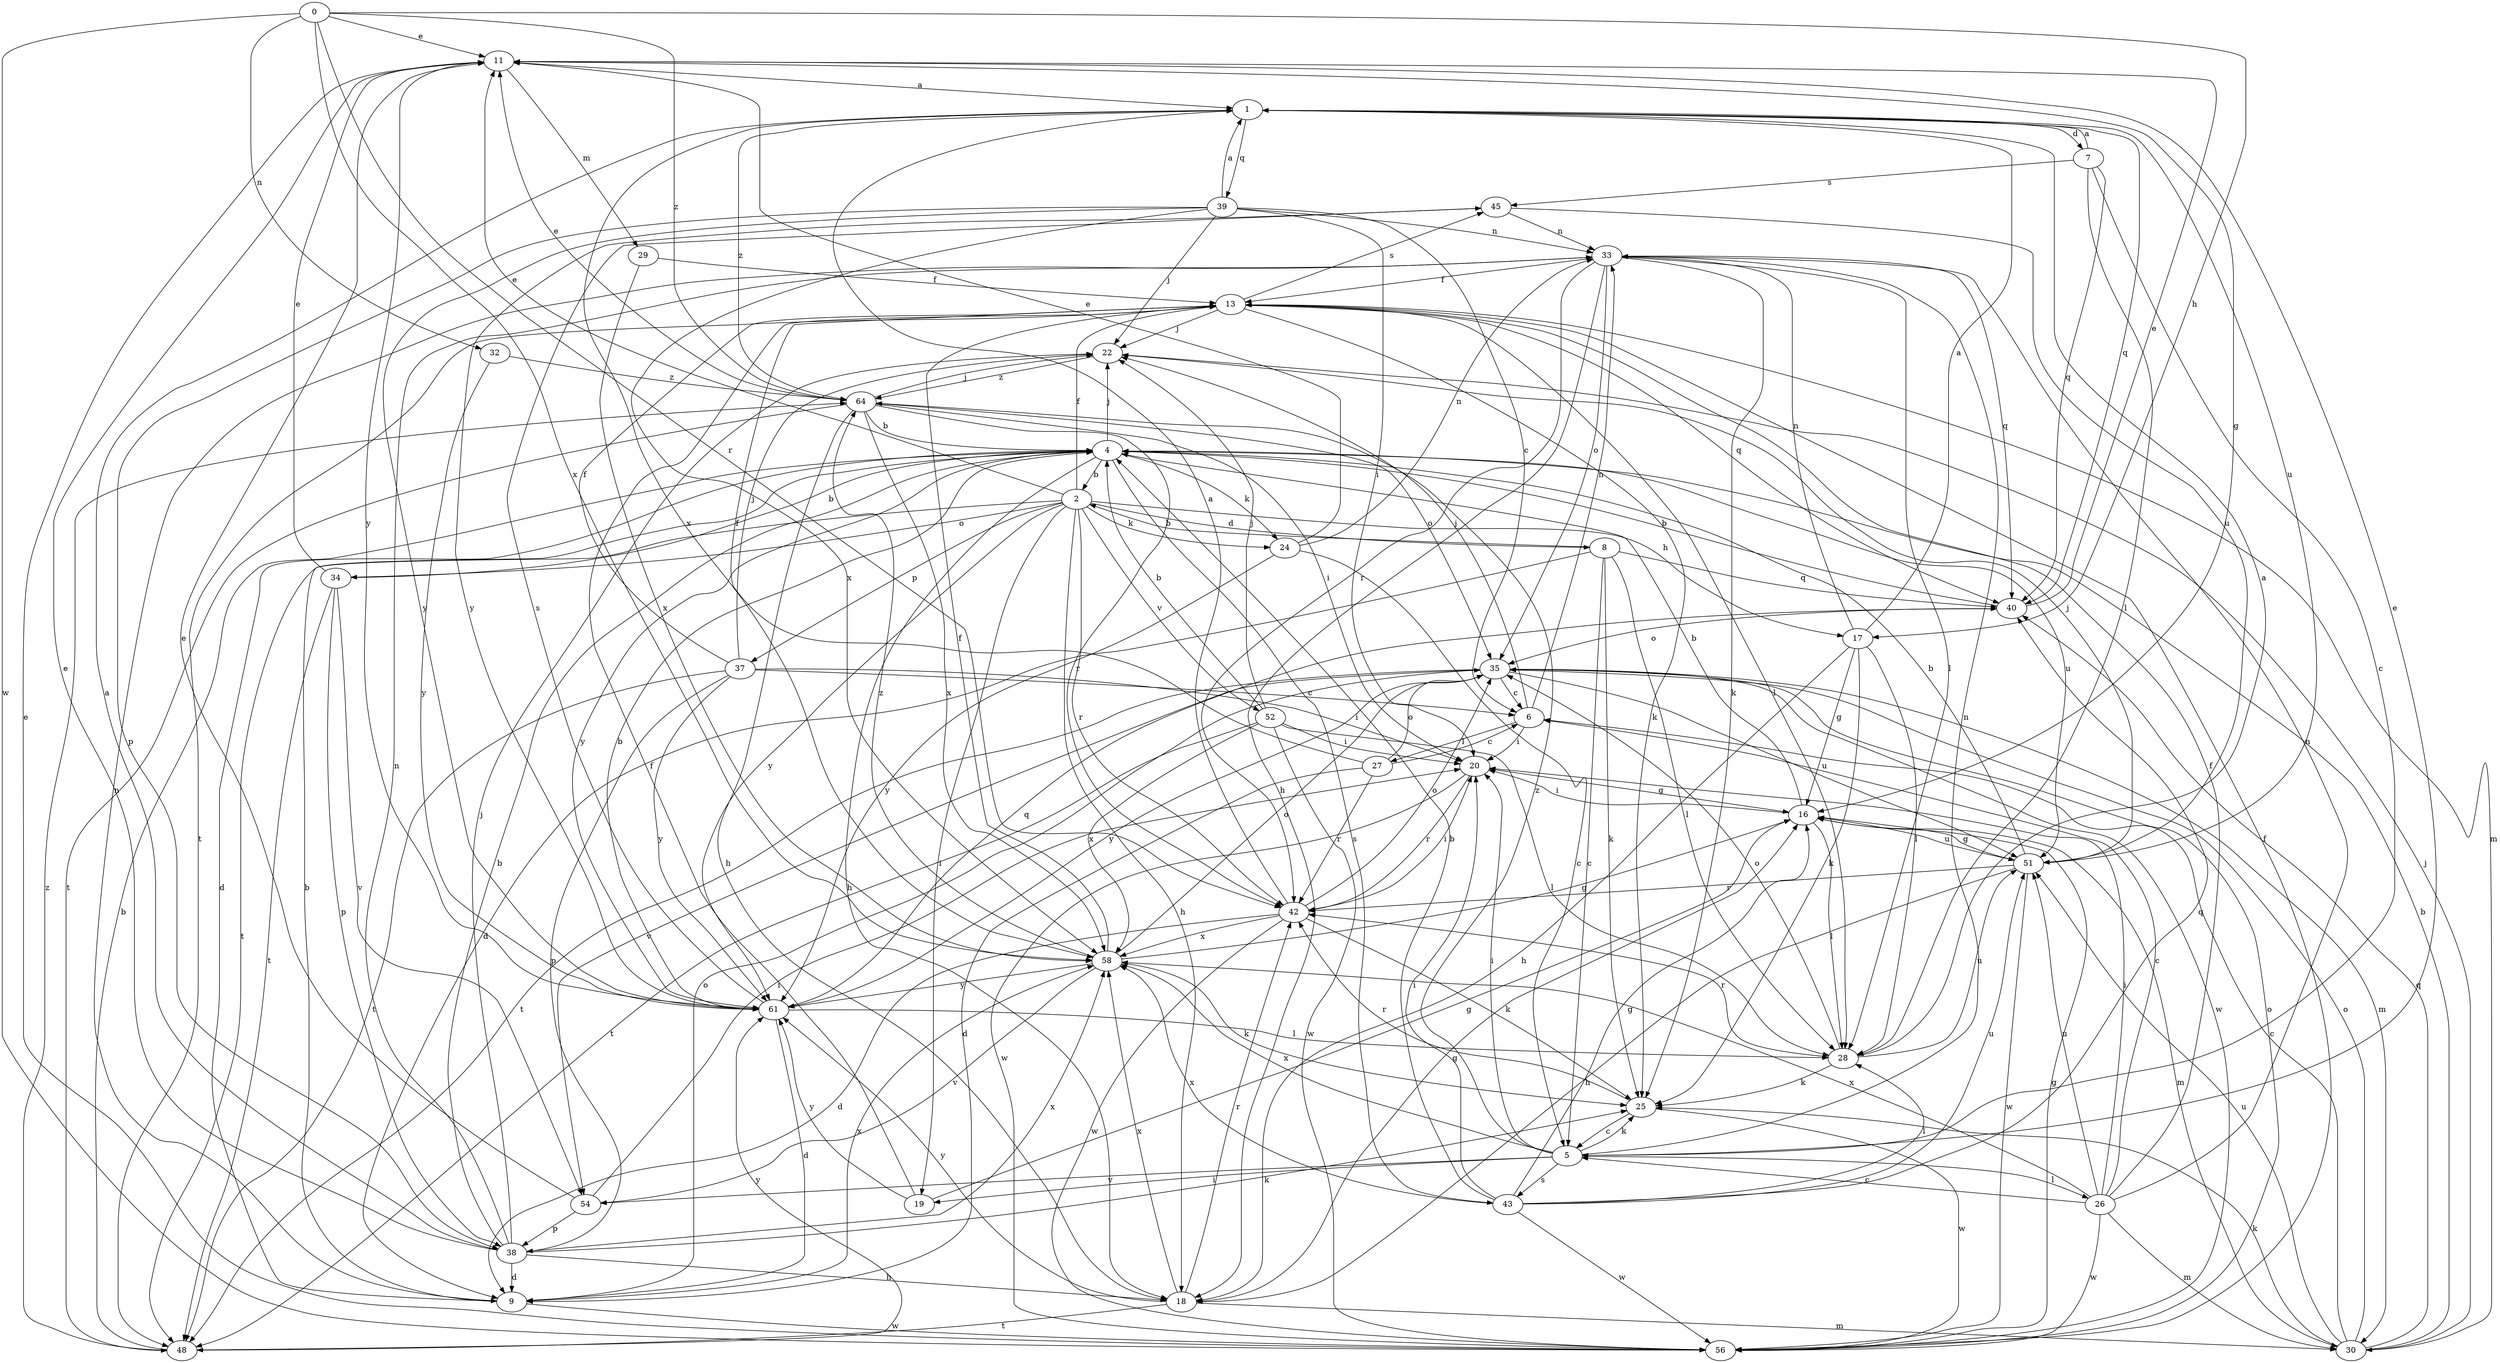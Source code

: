 strict digraph  {
0;
1;
2;
4;
5;
6;
7;
8;
9;
11;
13;
16;
17;
18;
19;
20;
22;
24;
25;
26;
27;
28;
29;
30;
32;
33;
34;
35;
37;
38;
39;
40;
42;
43;
45;
48;
51;
52;
54;
56;
58;
61;
64;
0 -> 11  [label=e];
0 -> 17  [label=h];
0 -> 32  [label=n];
0 -> 42  [label=r];
0 -> 56  [label=w];
0 -> 58  [label=x];
0 -> 64  [label=z];
1 -> 7  [label=d];
1 -> 39  [label=q];
1 -> 40  [label=q];
1 -> 51  [label=u];
1 -> 58  [label=x];
1 -> 64  [label=z];
2 -> 8  [label=d];
2 -> 11  [label=e];
2 -> 13  [label=f];
2 -> 17  [label=h];
2 -> 18  [label=h];
2 -> 19  [label=i];
2 -> 24  [label=k];
2 -> 34  [label=o];
2 -> 37  [label=p];
2 -> 42  [label=r];
2 -> 48  [label=t];
2 -> 52  [label=v];
2 -> 61  [label=y];
4 -> 2  [label=b];
4 -> 9  [label=d];
4 -> 18  [label=h];
4 -> 22  [label=j];
4 -> 24  [label=k];
4 -> 43  [label=s];
4 -> 51  [label=u];
4 -> 61  [label=y];
5 -> 11  [label=e];
5 -> 19  [label=i];
5 -> 20  [label=i];
5 -> 25  [label=k];
5 -> 26  [label=l];
5 -> 33  [label=n];
5 -> 43  [label=s];
5 -> 54  [label=v];
5 -> 58  [label=x];
5 -> 64  [label=z];
6 -> 20  [label=i];
6 -> 22  [label=j];
6 -> 27  [label=l];
6 -> 33  [label=n];
7 -> 1  [label=a];
7 -> 5  [label=c];
7 -> 28  [label=l];
7 -> 40  [label=q];
7 -> 45  [label=s];
8 -> 2  [label=b];
8 -> 5  [label=c];
8 -> 9  [label=d];
8 -> 25  [label=k];
8 -> 28  [label=l];
8 -> 40  [label=q];
9 -> 4  [label=b];
9 -> 33  [label=n];
9 -> 35  [label=o];
9 -> 56  [label=w];
9 -> 58  [label=x];
11 -> 1  [label=a];
11 -> 16  [label=g];
11 -> 29  [label=m];
11 -> 61  [label=y];
13 -> 22  [label=j];
13 -> 25  [label=k];
13 -> 28  [label=l];
13 -> 30  [label=m];
13 -> 40  [label=q];
13 -> 45  [label=s];
13 -> 48  [label=t];
16 -> 4  [label=b];
16 -> 20  [label=i];
16 -> 28  [label=l];
16 -> 30  [label=m];
16 -> 51  [label=u];
17 -> 1  [label=a];
17 -> 16  [label=g];
17 -> 18  [label=h];
17 -> 25  [label=k];
17 -> 28  [label=l];
17 -> 33  [label=n];
18 -> 16  [label=g];
18 -> 30  [label=m];
18 -> 42  [label=r];
18 -> 48  [label=t];
18 -> 58  [label=x];
18 -> 61  [label=y];
19 -> 13  [label=f];
19 -> 16  [label=g];
19 -> 61  [label=y];
20 -> 16  [label=g];
20 -> 42  [label=r];
20 -> 56  [label=w];
22 -> 64  [label=z];
24 -> 5  [label=c];
24 -> 11  [label=e];
24 -> 33  [label=n];
24 -> 61  [label=y];
25 -> 5  [label=c];
25 -> 42  [label=r];
25 -> 56  [label=w];
26 -> 5  [label=c];
26 -> 6  [label=c];
26 -> 13  [label=f];
26 -> 20  [label=i];
26 -> 30  [label=m];
26 -> 33  [label=n];
26 -> 51  [label=u];
26 -> 56  [label=w];
26 -> 58  [label=x];
27 -> 6  [label=c];
27 -> 9  [label=d];
27 -> 13  [label=f];
27 -> 35  [label=o];
27 -> 42  [label=r];
28 -> 1  [label=a];
28 -> 25  [label=k];
28 -> 35  [label=o];
28 -> 42  [label=r];
28 -> 51  [label=u];
29 -> 13  [label=f];
29 -> 58  [label=x];
30 -> 4  [label=b];
30 -> 6  [label=c];
30 -> 22  [label=j];
30 -> 25  [label=k];
30 -> 35  [label=o];
30 -> 40  [label=q];
30 -> 51  [label=u];
32 -> 61  [label=y];
32 -> 64  [label=z];
33 -> 13  [label=f];
33 -> 18  [label=h];
33 -> 25  [label=k];
33 -> 28  [label=l];
33 -> 35  [label=o];
33 -> 40  [label=q];
33 -> 42  [label=r];
34 -> 4  [label=b];
34 -> 11  [label=e];
34 -> 38  [label=p];
34 -> 48  [label=t];
34 -> 54  [label=v];
35 -> 6  [label=c];
35 -> 30  [label=m];
35 -> 48  [label=t];
35 -> 51  [label=u];
35 -> 54  [label=v];
35 -> 56  [label=w];
35 -> 61  [label=y];
37 -> 6  [label=c];
37 -> 13  [label=f];
37 -> 20  [label=i];
37 -> 22  [label=j];
37 -> 38  [label=p];
37 -> 48  [label=t];
37 -> 61  [label=y];
38 -> 1  [label=a];
38 -> 4  [label=b];
38 -> 9  [label=d];
38 -> 11  [label=e];
38 -> 18  [label=h];
38 -> 22  [label=j];
38 -> 25  [label=k];
38 -> 33  [label=n];
38 -> 58  [label=x];
39 -> 1  [label=a];
39 -> 6  [label=c];
39 -> 20  [label=i];
39 -> 22  [label=j];
39 -> 33  [label=n];
39 -> 38  [label=p];
39 -> 58  [label=x];
39 -> 61  [label=y];
40 -> 4  [label=b];
40 -> 11  [label=e];
40 -> 35  [label=o];
42 -> 1  [label=a];
42 -> 9  [label=d];
42 -> 20  [label=i];
42 -> 25  [label=k];
42 -> 35  [label=o];
42 -> 56  [label=w];
42 -> 58  [label=x];
43 -> 4  [label=b];
43 -> 16  [label=g];
43 -> 20  [label=i];
43 -> 28  [label=l];
43 -> 40  [label=q];
43 -> 51  [label=u];
43 -> 56  [label=w];
43 -> 58  [label=x];
45 -> 33  [label=n];
45 -> 51  [label=u];
45 -> 61  [label=y];
48 -> 4  [label=b];
48 -> 61  [label=y];
48 -> 64  [label=z];
51 -> 4  [label=b];
51 -> 16  [label=g];
51 -> 18  [label=h];
51 -> 22  [label=j];
51 -> 42  [label=r];
51 -> 56  [label=w];
52 -> 4  [label=b];
52 -> 20  [label=i];
52 -> 22  [label=j];
52 -> 28  [label=l];
52 -> 48  [label=t];
52 -> 56  [label=w];
52 -> 58  [label=x];
54 -> 11  [label=e];
54 -> 20  [label=i];
54 -> 38  [label=p];
56 -> 11  [label=e];
56 -> 13  [label=f];
56 -> 16  [label=g];
56 -> 35  [label=o];
58 -> 13  [label=f];
58 -> 16  [label=g];
58 -> 25  [label=k];
58 -> 35  [label=o];
58 -> 54  [label=v];
58 -> 61  [label=y];
58 -> 64  [label=z];
61 -> 4  [label=b];
61 -> 9  [label=d];
61 -> 28  [label=l];
61 -> 40  [label=q];
61 -> 45  [label=s];
64 -> 4  [label=b];
64 -> 11  [label=e];
64 -> 18  [label=h];
64 -> 20  [label=i];
64 -> 22  [label=j];
64 -> 35  [label=o];
64 -> 42  [label=r];
64 -> 48  [label=t];
64 -> 58  [label=x];
}
